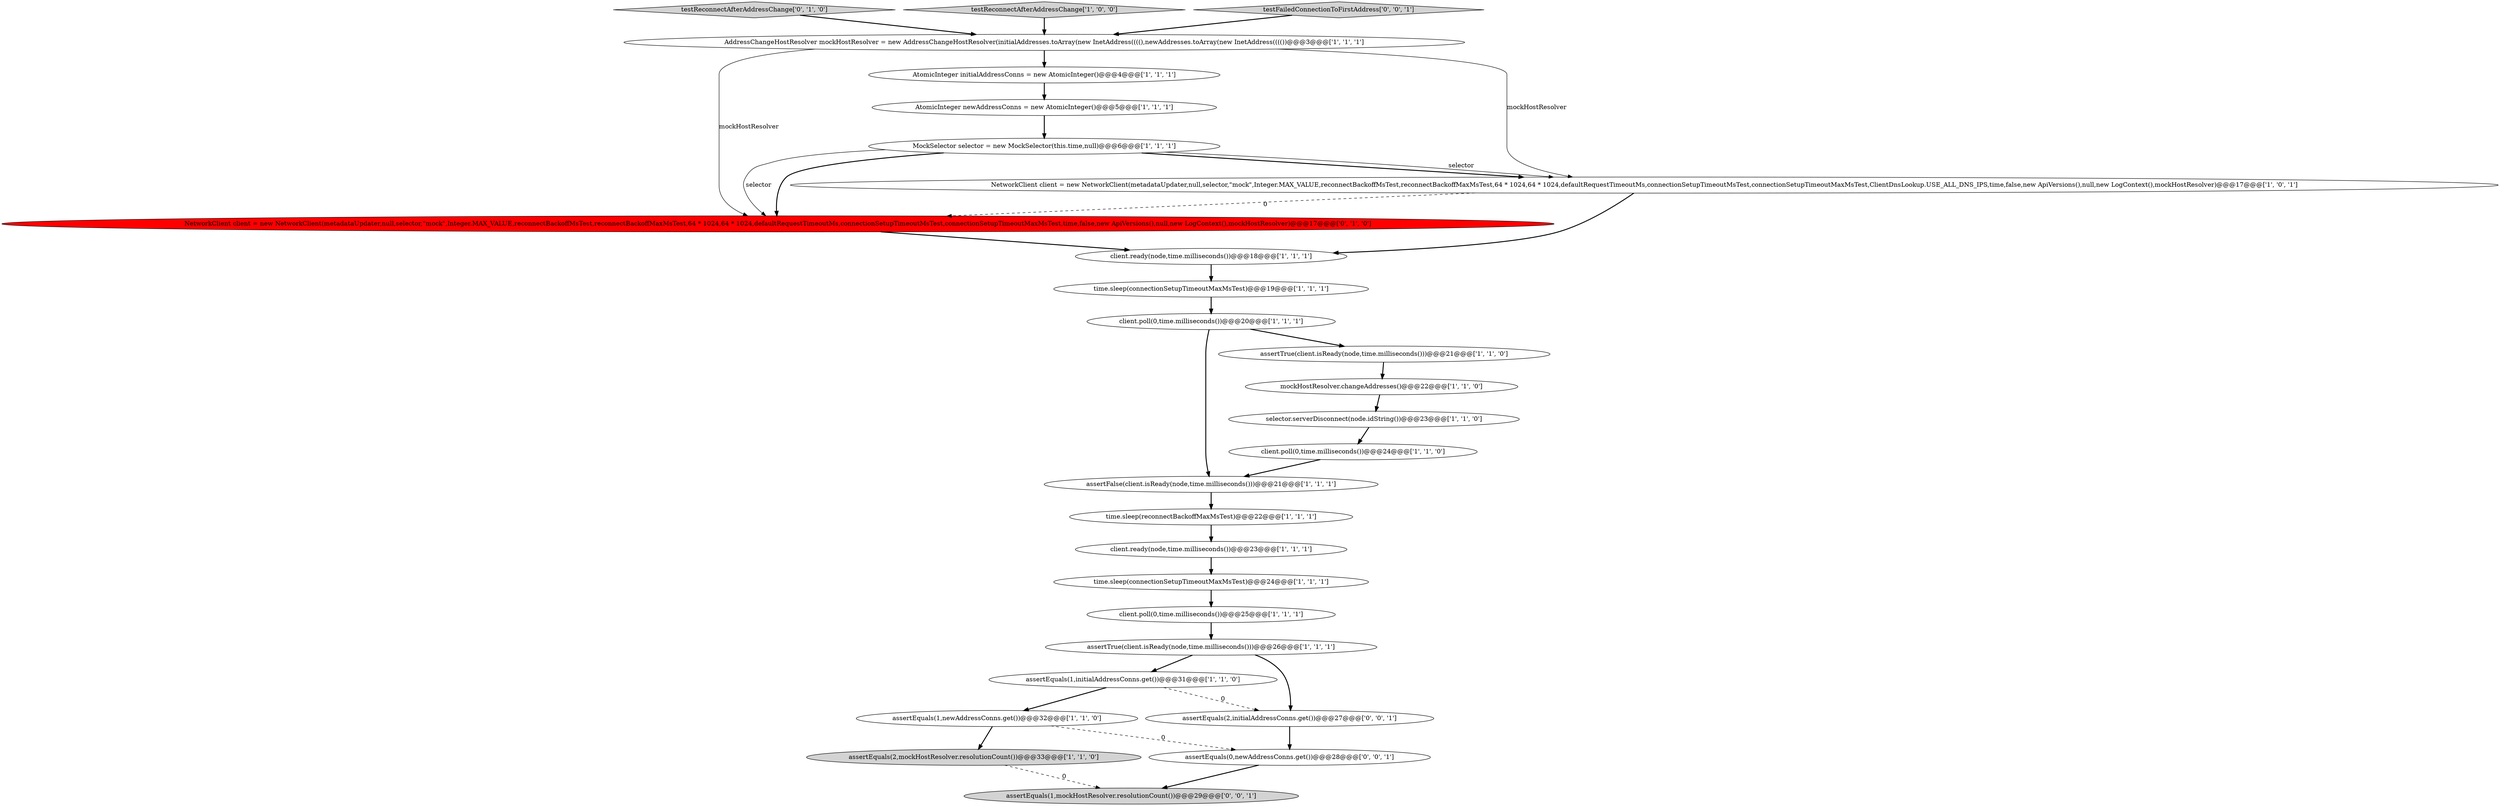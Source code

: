 digraph {
23 [style = filled, label = "testReconnectAfterAddressChange['0', '1', '0']", fillcolor = lightgray, shape = diamond image = "AAA0AAABBB2BBB"];
12 [style = filled, label = "NetworkClient client = new NetworkClient(metadataUpdater,null,selector,\"mock\",Integer.MAX_VALUE,reconnectBackoffMsTest,reconnectBackoffMaxMsTest,64 * 1024,64 * 1024,defaultRequestTimeoutMs,connectionSetupTimeoutMsTest,connectionSetupTimeoutMaxMsTest,ClientDnsLookup.USE_ALL_DNS_IPS,time,false,new ApiVersions(),null,new LogContext(),mockHostResolver)@@@17@@@['1', '0', '1']", fillcolor = white, shape = ellipse image = "AAA0AAABBB1BBB"];
1 [style = filled, label = "client.ready(node,time.milliseconds())@@@18@@@['1', '1', '1']", fillcolor = white, shape = ellipse image = "AAA0AAABBB1BBB"];
17 [style = filled, label = "client.poll(0,time.milliseconds())@@@20@@@['1', '1', '1']", fillcolor = white, shape = ellipse image = "AAA0AAABBB1BBB"];
25 [style = filled, label = "assertEquals(0,newAddressConns.get())@@@28@@@['0', '0', '1']", fillcolor = white, shape = ellipse image = "AAA0AAABBB3BBB"];
14 [style = filled, label = "selector.serverDisconnect(node.idString())@@@23@@@['1', '1', '0']", fillcolor = white, shape = ellipse image = "AAA0AAABBB1BBB"];
15 [style = filled, label = "assertTrue(client.isReady(node,time.milliseconds()))@@@26@@@['1', '1', '1']", fillcolor = white, shape = ellipse image = "AAA0AAABBB1BBB"];
13 [style = filled, label = "time.sleep(connectionSetupTimeoutMaxMsTest)@@@19@@@['1', '1', '1']", fillcolor = white, shape = ellipse image = "AAA0AAABBB1BBB"];
20 [style = filled, label = "mockHostResolver.changeAddresses()@@@22@@@['1', '1', '0']", fillcolor = white, shape = ellipse image = "AAA0AAABBB1BBB"];
10 [style = filled, label = "assertEquals(1,newAddressConns.get())@@@32@@@['1', '1', '0']", fillcolor = white, shape = ellipse image = "AAA0AAABBB1BBB"];
22 [style = filled, label = "NetworkClient client = new NetworkClient(metadataUpdater,null,selector,\"mock\",Integer.MAX_VALUE,reconnectBackoffMsTest,reconnectBackoffMaxMsTest,64 * 1024,64 * 1024,defaultRequestTimeoutMs,connectionSetupTimeoutMsTest,connectionSetupTimeoutMaxMsTest,time,false,new ApiVersions(),null,new LogContext(),mockHostResolver)@@@17@@@['0', '1', '0']", fillcolor = red, shape = ellipse image = "AAA1AAABBB2BBB"];
18 [style = filled, label = "AtomicInteger initialAddressConns = new AtomicInteger()@@@4@@@['1', '1', '1']", fillcolor = white, shape = ellipse image = "AAA0AAABBB1BBB"];
3 [style = filled, label = "time.sleep(connectionSetupTimeoutMaxMsTest)@@@24@@@['1', '1', '1']", fillcolor = white, shape = ellipse image = "AAA0AAABBB1BBB"];
4 [style = filled, label = "assertEquals(2,mockHostResolver.resolutionCount())@@@33@@@['1', '1', '0']", fillcolor = lightgray, shape = ellipse image = "AAA0AAABBB1BBB"];
8 [style = filled, label = "AtomicInteger newAddressConns = new AtomicInteger()@@@5@@@['1', '1', '1']", fillcolor = white, shape = ellipse image = "AAA0AAABBB1BBB"];
11 [style = filled, label = "client.poll(0,time.milliseconds())@@@24@@@['1', '1', '0']", fillcolor = white, shape = ellipse image = "AAA0AAABBB1BBB"];
24 [style = filled, label = "assertEquals(1,mockHostResolver.resolutionCount())@@@29@@@['0', '0', '1']", fillcolor = lightgray, shape = ellipse image = "AAA0AAABBB3BBB"];
9 [style = filled, label = "assertEquals(1,initialAddressConns.get())@@@31@@@['1', '1', '0']", fillcolor = white, shape = ellipse image = "AAA0AAABBB1BBB"];
0 [style = filled, label = "client.poll(0,time.milliseconds())@@@25@@@['1', '1', '1']", fillcolor = white, shape = ellipse image = "AAA0AAABBB1BBB"];
21 [style = filled, label = "assertFalse(client.isReady(node,time.milliseconds()))@@@21@@@['1', '1', '1']", fillcolor = white, shape = ellipse image = "AAA0AAABBB1BBB"];
16 [style = filled, label = "testReconnectAfterAddressChange['1', '0', '0']", fillcolor = lightgray, shape = diamond image = "AAA0AAABBB1BBB"];
19 [style = filled, label = "assertTrue(client.isReady(node,time.milliseconds()))@@@21@@@['1', '1', '0']", fillcolor = white, shape = ellipse image = "AAA0AAABBB1BBB"];
6 [style = filled, label = "client.ready(node,time.milliseconds())@@@23@@@['1', '1', '1']", fillcolor = white, shape = ellipse image = "AAA0AAABBB1BBB"];
5 [style = filled, label = "AddressChangeHostResolver mockHostResolver = new AddressChangeHostResolver(initialAddresses.toArray(new InetAddress((((),newAddresses.toArray(new InetAddress(((())@@@3@@@['1', '1', '1']", fillcolor = white, shape = ellipse image = "AAA0AAABBB1BBB"];
26 [style = filled, label = "assertEquals(2,initialAddressConns.get())@@@27@@@['0', '0', '1']", fillcolor = white, shape = ellipse image = "AAA0AAABBB3BBB"];
27 [style = filled, label = "testFailedConnectionToFirstAddress['0', '0', '1']", fillcolor = lightgray, shape = diamond image = "AAA0AAABBB3BBB"];
2 [style = filled, label = "MockSelector selector = new MockSelector(this.time,null)@@@6@@@['1', '1', '1']", fillcolor = white, shape = ellipse image = "AAA0AAABBB1BBB"];
7 [style = filled, label = "time.sleep(reconnectBackoffMaxMsTest)@@@22@@@['1', '1', '1']", fillcolor = white, shape = ellipse image = "AAA0AAABBB1BBB"];
6->3 [style = bold, label=""];
23->5 [style = bold, label=""];
19->20 [style = bold, label=""];
11->21 [style = bold, label=""];
26->25 [style = bold, label=""];
20->14 [style = bold, label=""];
5->18 [style = bold, label=""];
9->10 [style = bold, label=""];
12->1 [style = bold, label=""];
1->13 [style = bold, label=""];
17->19 [style = bold, label=""];
0->15 [style = bold, label=""];
3->0 [style = bold, label=""];
2->12 [style = bold, label=""];
15->26 [style = bold, label=""];
25->24 [style = bold, label=""];
13->17 [style = bold, label=""];
8->2 [style = bold, label=""];
15->9 [style = bold, label=""];
7->6 [style = bold, label=""];
12->22 [style = dashed, label="0"];
9->26 [style = dashed, label="0"];
10->4 [style = bold, label=""];
16->5 [style = bold, label=""];
2->22 [style = solid, label="selector"];
21->7 [style = bold, label=""];
5->12 [style = solid, label="mockHostResolver"];
18->8 [style = bold, label=""];
22->1 [style = bold, label=""];
27->5 [style = bold, label=""];
4->24 [style = dashed, label="0"];
2->22 [style = bold, label=""];
5->22 [style = solid, label="mockHostResolver"];
14->11 [style = bold, label=""];
17->21 [style = bold, label=""];
10->25 [style = dashed, label="0"];
2->12 [style = solid, label="selector"];
}
